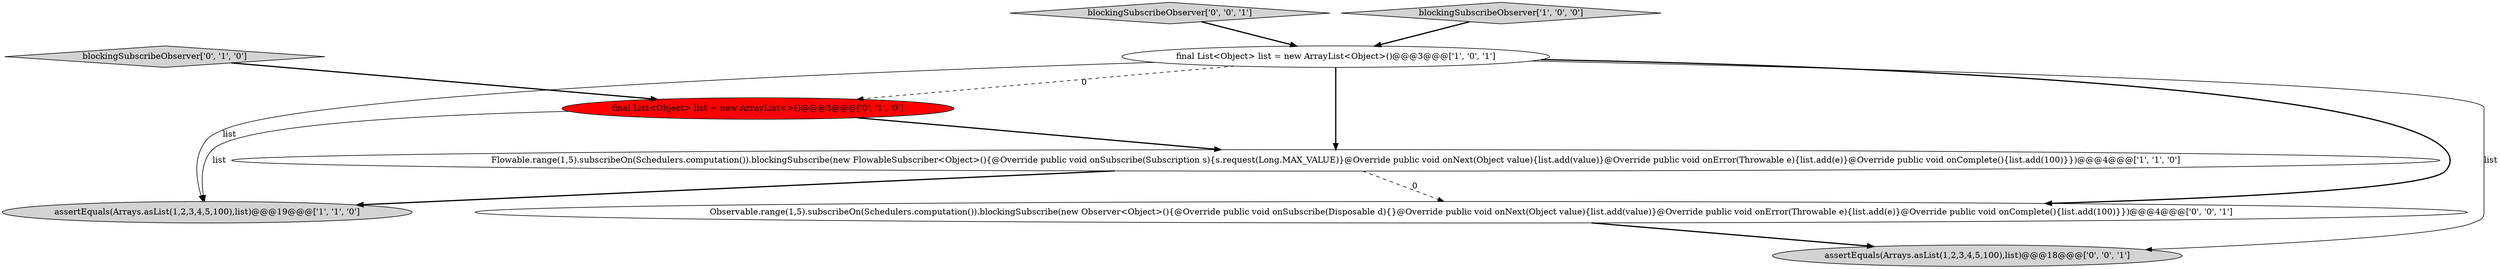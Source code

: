 digraph {
7 [style = filled, label = "blockingSubscribeObserver['0', '0', '1']", fillcolor = lightgray, shape = diamond image = "AAA0AAABBB3BBB"];
3 [style = filled, label = "final List<Object> list = new ArrayList<Object>()@@@3@@@['1', '0', '1']", fillcolor = white, shape = ellipse image = "AAA0AAABBB1BBB"];
5 [style = filled, label = "blockingSubscribeObserver['0', '1', '0']", fillcolor = lightgray, shape = diamond image = "AAA0AAABBB2BBB"];
6 [style = filled, label = "assertEquals(Arrays.asList(1,2,3,4,5,100),list)@@@18@@@['0', '0', '1']", fillcolor = lightgray, shape = ellipse image = "AAA0AAABBB3BBB"];
0 [style = filled, label = "Flowable.range(1,5).subscribeOn(Schedulers.computation()).blockingSubscribe(new FlowableSubscriber<Object>(){@Override public void onSubscribe(Subscription s){s.request(Long.MAX_VALUE)}@Override public void onNext(Object value){list.add(value)}@Override public void onError(Throwable e){list.add(e)}@Override public void onComplete(){list.add(100)}})@@@4@@@['1', '1', '0']", fillcolor = white, shape = ellipse image = "AAA0AAABBB1BBB"];
8 [style = filled, label = "Observable.range(1,5).subscribeOn(Schedulers.computation()).blockingSubscribe(new Observer<Object>(){@Override public void onSubscribe(Disposable d){}@Override public void onNext(Object value){list.add(value)}@Override public void onError(Throwable e){list.add(e)}@Override public void onComplete(){list.add(100)}})@@@4@@@['0', '0', '1']", fillcolor = white, shape = ellipse image = "AAA0AAABBB3BBB"];
2 [style = filled, label = "assertEquals(Arrays.asList(1,2,3,4,5,100),list)@@@19@@@['1', '1', '0']", fillcolor = lightgray, shape = ellipse image = "AAA0AAABBB1BBB"];
4 [style = filled, label = "final List<Object> list = new ArrayList<>()@@@3@@@['0', '1', '0']", fillcolor = red, shape = ellipse image = "AAA1AAABBB2BBB"];
1 [style = filled, label = "blockingSubscribeObserver['1', '0', '0']", fillcolor = lightgray, shape = diamond image = "AAA0AAABBB1BBB"];
1->3 [style = bold, label=""];
0->8 [style = dashed, label="0"];
3->6 [style = solid, label="list"];
3->2 [style = solid, label="list"];
5->4 [style = bold, label=""];
8->6 [style = bold, label=""];
3->4 [style = dashed, label="0"];
4->2 [style = solid, label="list"];
3->8 [style = bold, label=""];
7->3 [style = bold, label=""];
3->0 [style = bold, label=""];
4->0 [style = bold, label=""];
0->2 [style = bold, label=""];
}
